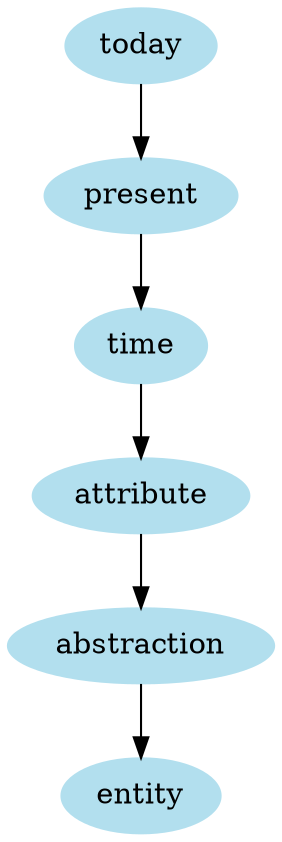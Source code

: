digraph unix {
	node [color=lightblue2 style=filled]
	size="6,6"
	today -> present
	present -> time
	time -> attribute
	attribute -> abstraction
	abstraction -> entity
}
